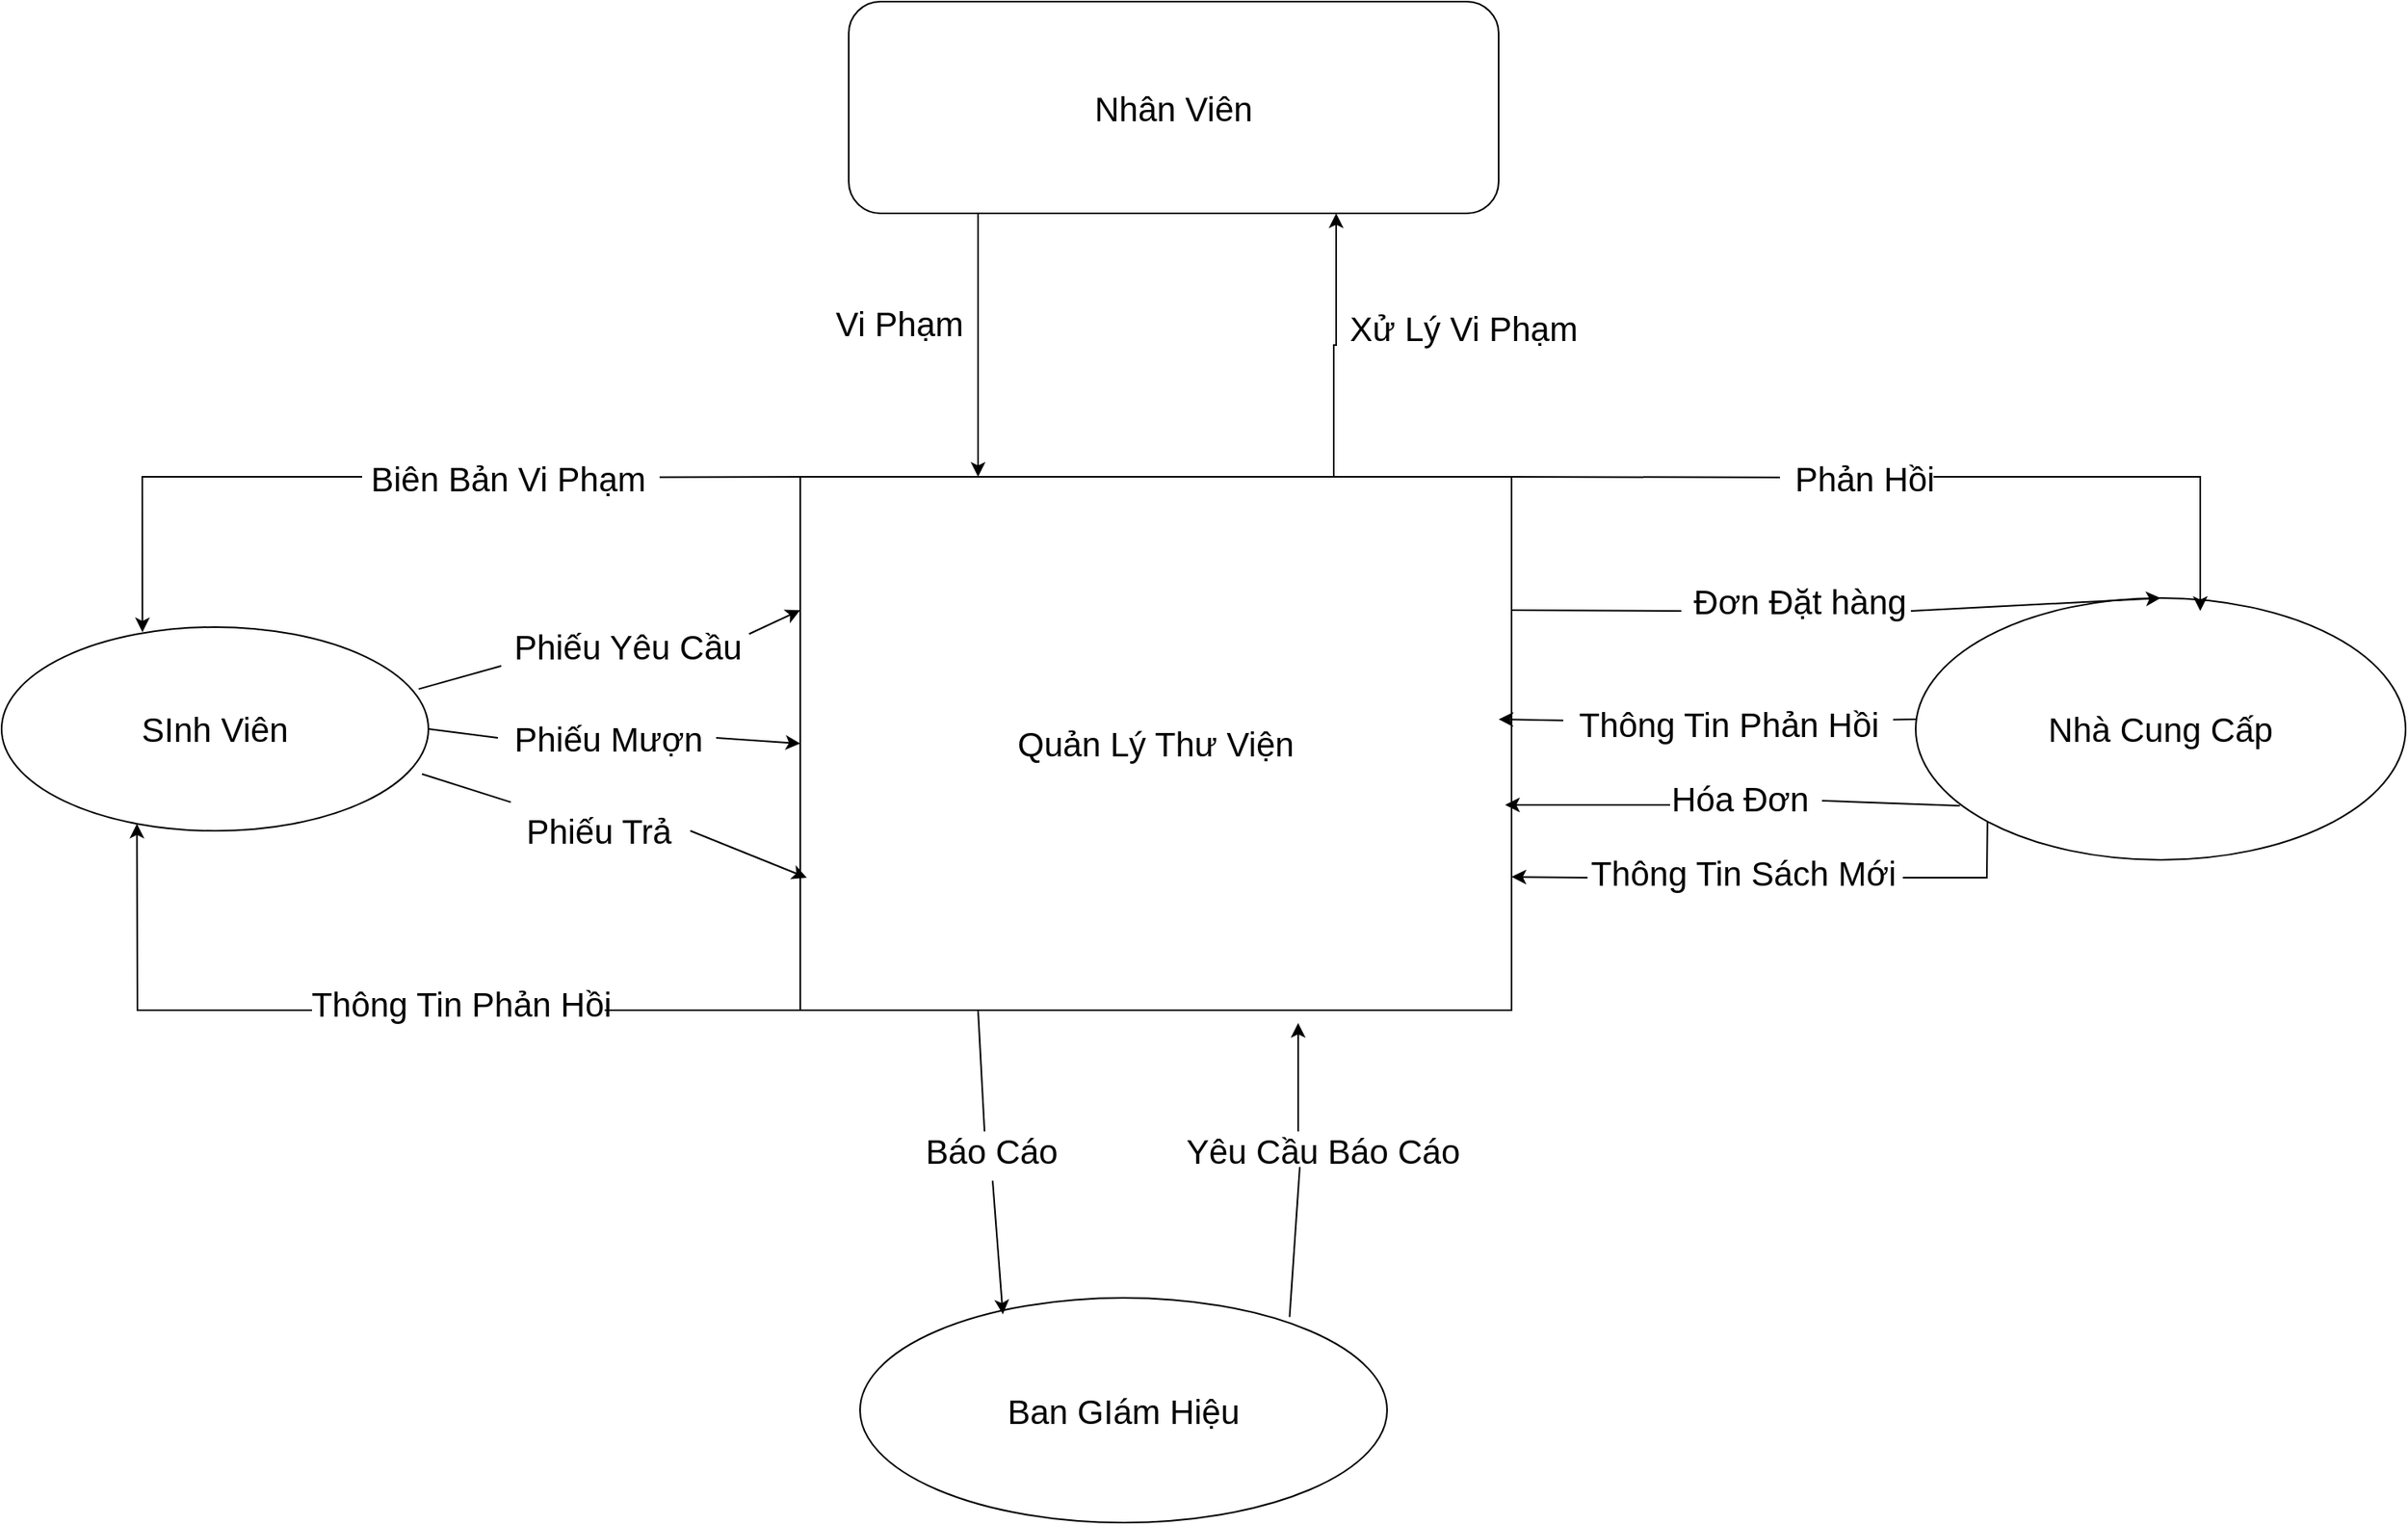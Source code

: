 <mxfile version="20.8.21" type="github">
  <diagram name="Trang-1" id="iTkCjZ6pby2LIXMSkNtQ">
    <mxGraphModel dx="2100" dy="1082" grid="0" gridSize="10" guides="1" tooltips="1" connect="1" arrows="1" fold="1" page="1" pageScale="1" pageWidth="827" pageHeight="1169" math="0" shadow="0">
      <root>
        <mxCell id="0" />
        <mxCell id="1" parent="0" />
        <mxCell id="XZiMIYnPhVow6Gjofia4-8" style="edgeStyle=orthogonalEdgeStyle;rounded=0;orthogonalLoop=1;jettySize=auto;html=1;exitX=0.75;exitY=0;exitDx=0;exitDy=0;entryX=0.75;entryY=1;entryDx=0;entryDy=0;fontSize=21;" edge="1" parent="1" source="XZiMIYnPhVow6Gjofia4-1" target="XZiMIYnPhVow6Gjofia4-2">
          <mxGeometry relative="1" as="geometry" />
        </mxCell>
        <mxCell id="XZiMIYnPhVow6Gjofia4-1" value="Quản Lý Thư Viện" style="rounded=0;whiteSpace=wrap;html=1;fontSize=21;" vertex="1" parent="1">
          <mxGeometry x="589" y="381" width="440" height="330" as="geometry" />
        </mxCell>
        <mxCell id="XZiMIYnPhVow6Gjofia4-6" style="edgeStyle=orthogonalEdgeStyle;rounded=0;orthogonalLoop=1;jettySize=auto;html=1;fontSize=21;entryX=0.25;entryY=0;entryDx=0;entryDy=0;" edge="1" parent="1" target="XZiMIYnPhVow6Gjofia4-1">
          <mxGeometry relative="1" as="geometry">
            <mxPoint x="699" y="227" as="sourcePoint" />
            <Array as="points">
              <mxPoint x="699" y="211" />
              <mxPoint x="699" y="211" />
            </Array>
          </mxGeometry>
        </mxCell>
        <mxCell id="XZiMIYnPhVow6Gjofia4-2" value="Nhân Viên" style="rounded=1;whiteSpace=wrap;html=1;fontSize=21;" vertex="1" parent="1">
          <mxGeometry x="619" y="87" width="402" height="131" as="geometry" />
        </mxCell>
        <mxCell id="XZiMIYnPhVow6Gjofia4-9" value="SInh Viên" style="ellipse;whiteSpace=wrap;html=1;fontSize=21;" vertex="1" parent="1">
          <mxGeometry x="95" y="474" width="264" height="126" as="geometry" />
        </mxCell>
        <mxCell id="XZiMIYnPhVow6Gjofia4-10" value="Nhà Cung Cấp" style="ellipse;whiteSpace=wrap;html=1;fontSize=21;" vertex="1" parent="1">
          <mxGeometry x="1279" y="456" width="303" height="162" as="geometry" />
        </mxCell>
        <mxCell id="XZiMIYnPhVow6Gjofia4-11" value="Ban GIám Hiệu" style="ellipse;whiteSpace=wrap;html=1;fontSize=21;" vertex="1" parent="1">
          <mxGeometry x="626" y="889" width="326" height="139" as="geometry" />
        </mxCell>
        <mxCell id="XZiMIYnPhVow6Gjofia4-14" value="" style="endArrow=classic;html=1;rounded=0;fontSize=21;entryX=0;entryY=0.5;entryDx=0;entryDy=0;exitX=1;exitY=0.5;exitDx=0;exitDy=0;startArrow=none;" edge="1" parent="1" source="XZiMIYnPhVow6Gjofia4-51" target="XZiMIYnPhVow6Gjofia4-1">
          <mxGeometry width="50" height="50" relative="1" as="geometry">
            <mxPoint x="667" y="628" as="sourcePoint" />
            <mxPoint x="717" y="578" as="targetPoint" />
          </mxGeometry>
        </mxCell>
        <mxCell id="XZiMIYnPhVow6Gjofia4-15" value="" style="endArrow=classic;html=1;rounded=0;fontSize=21;exitX=0.977;exitY=0.304;exitDx=0;exitDy=0;exitPerimeter=0;entryX=0;entryY=0.25;entryDx=0;entryDy=0;startArrow=none;" edge="1" parent="1" source="XZiMIYnPhVow6Gjofia4-48" target="XZiMIYnPhVow6Gjofia4-1">
          <mxGeometry width="50" height="50" relative="1" as="geometry">
            <mxPoint x="667" y="628" as="sourcePoint" />
            <mxPoint x="717" y="578" as="targetPoint" />
          </mxGeometry>
        </mxCell>
        <mxCell id="XZiMIYnPhVow6Gjofia4-16" value="" style="endArrow=classic;html=1;rounded=0;fontSize=21;startArrow=none;" edge="1" parent="1">
          <mxGeometry width="50" height="50" relative="1" as="geometry">
            <mxPoint x="521" y="600" as="sourcePoint" />
            <mxPoint x="593" y="629" as="targetPoint" />
          </mxGeometry>
        </mxCell>
        <mxCell id="XZiMIYnPhVow6Gjofia4-17" value="" style="endArrow=classic;html=1;rounded=0;fontSize=21;entryX=0.5;entryY=0;entryDx=0;entryDy=0;startArrow=none;" edge="1" parent="1" target="XZiMIYnPhVow6Gjofia4-10">
          <mxGeometry width="50" height="50" relative="1" as="geometry">
            <mxPoint x="1276" y="464" as="sourcePoint" />
            <mxPoint x="717" y="578" as="targetPoint" />
          </mxGeometry>
        </mxCell>
        <mxCell id="XZiMIYnPhVow6Gjofia4-18" value="" style="endArrow=classic;html=1;rounded=0;fontSize=21;exitX=0.51;exitY=1.011;exitDx=0;exitDy=0;entryX=0.271;entryY=0.073;entryDx=0;entryDy=0;entryPerimeter=0;startArrow=none;exitPerimeter=0;" edge="1" parent="1" source="XZiMIYnPhVow6Gjofia4-41" target="XZiMIYnPhVow6Gjofia4-11">
          <mxGeometry width="50" height="50" relative="1" as="geometry">
            <mxPoint x="667" y="628" as="sourcePoint" />
            <mxPoint x="591" y="848" as="targetPoint" />
          </mxGeometry>
        </mxCell>
        <mxCell id="XZiMIYnPhVow6Gjofia4-19" value="" style="endArrow=classic;html=1;rounded=0;fontSize=21;entryX=0.7;entryY=1.024;entryDx=0;entryDy=0;startArrow=none;entryPerimeter=0;" edge="1" parent="1" target="XZiMIYnPhVow6Gjofia4-1">
          <mxGeometry width="50" height="50" relative="1" as="geometry">
            <mxPoint x="897" y="786" as="sourcePoint" />
            <mxPoint x="717" y="578" as="targetPoint" />
          </mxGeometry>
        </mxCell>
        <mxCell id="XZiMIYnPhVow6Gjofia4-20" value="" style="endArrow=classic;html=1;rounded=0;fontSize=21;startArrow=none;" edge="1" parent="1" source="XZiMIYnPhVow6Gjofia4-35">
          <mxGeometry width="50" height="50" relative="1" as="geometry">
            <mxPoint x="1279" y="531" as="sourcePoint" />
            <mxPoint x="1021" y="531" as="targetPoint" />
          </mxGeometry>
        </mxCell>
        <mxCell id="XZiMIYnPhVow6Gjofia4-21" value="" style="endArrow=classic;html=1;rounded=0;fontSize=21;startArrow=none;" edge="1" parent="1">
          <mxGeometry width="50" height="50" relative="1" as="geometry">
            <mxPoint x="1127" y="584" as="sourcePoint" />
            <mxPoint x="1025" y="584" as="targetPoint" />
            <Array as="points" />
          </mxGeometry>
        </mxCell>
        <mxCell id="XZiMIYnPhVow6Gjofia4-22" value="" style="endArrow=classic;html=1;rounded=0;fontSize=21;entryX=1;entryY=0.75;entryDx=0;entryDy=0;startArrow=none;" edge="1" parent="1" target="XZiMIYnPhVow6Gjofia4-1">
          <mxGeometry width="50" height="50" relative="1" as="geometry">
            <mxPoint x="1076" y="629" as="sourcePoint" />
            <mxPoint x="717" y="578" as="targetPoint" />
            <Array as="points" />
          </mxGeometry>
        </mxCell>
        <mxCell id="XZiMIYnPhVow6Gjofia4-24" value="" style="endArrow=classic;html=1;rounded=0;fontSize=21;startArrow=none;" edge="1" parent="1">
          <mxGeometry width="50" height="50" relative="1" as="geometry">
            <mxPoint x="1290" y="381" as="sourcePoint" />
            <mxPoint x="1455" y="464" as="targetPoint" />
            <Array as="points">
              <mxPoint x="1455" y="381" />
            </Array>
          </mxGeometry>
        </mxCell>
        <mxCell id="XZiMIYnPhVow6Gjofia4-25" value="" style="endArrow=classic;html=1;rounded=0;fontSize=21;entryX=0.33;entryY=0.025;entryDx=0;entryDy=0;entryPerimeter=0;startArrow=none;" edge="1" parent="1" target="XZiMIYnPhVow6Gjofia4-9">
          <mxGeometry width="50" height="50" relative="1" as="geometry">
            <mxPoint x="318" y="381" as="sourcePoint" />
            <mxPoint x="231" y="373" as="targetPoint" />
            <Array as="points">
              <mxPoint x="182" y="381" />
            </Array>
          </mxGeometry>
        </mxCell>
        <mxCell id="XZiMIYnPhVow6Gjofia4-26" value="" style="endArrow=classic;html=1;rounded=0;fontSize=21;entryX=0.317;entryY=0.965;entryDx=0;entryDy=0;entryPerimeter=0;startArrow=none;" edge="1" parent="1" target="XZiMIYnPhVow6Gjofia4-9">
          <mxGeometry width="50" height="50" relative="1" as="geometry">
            <mxPoint x="287" y="711" as="sourcePoint" />
            <mxPoint x="108" y="701" as="targetPoint" />
            <Array as="points">
              <mxPoint x="179" y="711" />
            </Array>
          </mxGeometry>
        </mxCell>
        <mxCell id="XZiMIYnPhVow6Gjofia4-27" value="Xử Lý Vi Phạm" style="text;html=1;align=center;verticalAlign=middle;resizable=0;points=[];autosize=1;strokeColor=none;fillColor=none;fontSize=21;" vertex="1" parent="1">
          <mxGeometry x="919" y="270" width="159" height="37" as="geometry" />
        </mxCell>
        <mxCell id="XZiMIYnPhVow6Gjofia4-29" value="Vi Phạm" style="text;html=1;align=center;verticalAlign=middle;resizable=0;points=[];autosize=1;strokeColor=none;fillColor=none;fontSize=21;" vertex="1" parent="1">
          <mxGeometry x="601" y="267" width="97" height="37" as="geometry" />
        </mxCell>
        <mxCell id="XZiMIYnPhVow6Gjofia4-34" value="" style="endArrow=none;html=1;rounded=0;fontSize=21;exitX=0.09;exitY=0.793;exitDx=0;exitDy=0;exitPerimeter=0;" edge="1" parent="1" source="XZiMIYnPhVow6Gjofia4-10" target="XZiMIYnPhVow6Gjofia4-33">
          <mxGeometry width="50" height="50" relative="1" as="geometry">
            <mxPoint x="1306" y="584" as="sourcePoint" />
            <mxPoint x="1025" y="584" as="targetPoint" />
            <Array as="points" />
          </mxGeometry>
        </mxCell>
        <mxCell id="XZiMIYnPhVow6Gjofia4-33" value="Hóa Đơn" style="text;html=1;align=center;verticalAlign=middle;resizable=0;points=[];autosize=1;strokeColor=none;fillColor=none;fontSize=21;" vertex="1" parent="1">
          <mxGeometry x="1118" y="561" width="103" height="37" as="geometry" />
        </mxCell>
        <mxCell id="XZiMIYnPhVow6Gjofia4-36" value="" style="endArrow=none;html=1;rounded=0;fontSize=21;" edge="1" parent="1" target="XZiMIYnPhVow6Gjofia4-35">
          <mxGeometry width="50" height="50" relative="1" as="geometry">
            <mxPoint x="1279" y="531" as="sourcePoint" />
            <mxPoint x="1021" y="531" as="targetPoint" />
          </mxGeometry>
        </mxCell>
        <mxCell id="XZiMIYnPhVow6Gjofia4-35" value="Thông Tin Phản Hồi" style="text;html=1;align=center;verticalAlign=middle;resizable=0;points=[];autosize=1;strokeColor=none;fillColor=none;fontSize=21;" vertex="1" parent="1">
          <mxGeometry x="1061" y="515" width="204" height="37" as="geometry" />
        </mxCell>
        <mxCell id="XZiMIYnPhVow6Gjofia4-37" value="" style="endArrow=none;html=1;rounded=0;fontSize=21;exitX=0;exitY=1;exitDx=0;exitDy=0;" edge="1" parent="1" source="XZiMIYnPhVow6Gjofia4-10">
          <mxGeometry width="50" height="50" relative="1" as="geometry">
            <mxPoint x="1323" y="594" as="sourcePoint" />
            <mxPoint x="1271" y="629" as="targetPoint" />
            <Array as="points">
              <mxPoint x="1323" y="629" />
            </Array>
          </mxGeometry>
        </mxCell>
        <mxCell id="XZiMIYnPhVow6Gjofia4-32" value="Thông Tin Sách Mới" style="text;html=1;align=center;verticalAlign=middle;resizable=0;points=[];autosize=1;strokeColor=none;fillColor=none;fontSize=21;" vertex="1" parent="1">
          <mxGeometry x="1068" y="607" width="207" height="37" as="geometry" />
        </mxCell>
        <mxCell id="XZiMIYnPhVow6Gjofia4-38" value="" style="endArrow=none;html=1;rounded=0;fontSize=21;exitX=1;exitY=0;exitDx=0;exitDy=0;" edge="1" parent="1" source="XZiMIYnPhVow6Gjofia4-1" target="XZiMIYnPhVow6Gjofia4-31">
          <mxGeometry width="50" height="50" relative="1" as="geometry">
            <mxPoint x="1029" y="381" as="sourcePoint" />
            <mxPoint x="1455" y="464" as="targetPoint" />
            <Array as="points" />
          </mxGeometry>
        </mxCell>
        <mxCell id="XZiMIYnPhVow6Gjofia4-31" value="Phản Hồi" style="text;html=1;align=center;verticalAlign=middle;resizable=0;points=[];autosize=1;strokeColor=none;fillColor=none;fontSize=21;" vertex="1" parent="1">
          <mxGeometry x="1195" y="363" width="104" height="37" as="geometry" />
        </mxCell>
        <mxCell id="XZiMIYnPhVow6Gjofia4-40" value="" style="endArrow=none;html=1;rounded=0;fontSize=21;exitX=1;exitY=0.25;exitDx=0;exitDy=0;" edge="1" parent="1" source="XZiMIYnPhVow6Gjofia4-1">
          <mxGeometry width="50" height="50" relative="1" as="geometry">
            <mxPoint x="1029" y="464" as="sourcePoint" />
            <mxPoint x="1134" y="464" as="targetPoint" />
          </mxGeometry>
        </mxCell>
        <mxCell id="XZiMIYnPhVow6Gjofia4-39" value="Đơn Đặt hàng" style="text;html=1;align=center;verticalAlign=middle;resizable=0;points=[];autosize=1;strokeColor=none;fillColor=none;fontSize=21;" vertex="1" parent="1">
          <mxGeometry x="1132" y="439" width="150" height="37" as="geometry" />
        </mxCell>
        <mxCell id="XZiMIYnPhVow6Gjofia4-42" value="" style="endArrow=none;html=1;rounded=0;fontSize=21;exitX=0.25;exitY=1;exitDx=0;exitDy=0;" edge="1" parent="1" source="XZiMIYnPhVow6Gjofia4-1">
          <mxGeometry width="50" height="50" relative="1" as="geometry">
            <mxPoint x="699" y="711" as="sourcePoint" />
            <mxPoint x="703" y="786" as="targetPoint" />
          </mxGeometry>
        </mxCell>
        <mxCell id="XZiMIYnPhVow6Gjofia4-41" value="Báo Cáo" style="text;html=1;align=center;verticalAlign=middle;resizable=0;points=[];autosize=1;strokeColor=none;fillColor=none;fontSize=21;" vertex="1" parent="1">
          <mxGeometry x="657" y="779" width="100" height="37" as="geometry" />
        </mxCell>
        <mxCell id="XZiMIYnPhVow6Gjofia4-44" value="" style="endArrow=none;html=1;rounded=0;fontSize=21;exitX=0.815;exitY=0.085;exitDx=0;exitDy=0;exitPerimeter=0;" edge="1" parent="1" source="XZiMIYnPhVow6Gjofia4-11">
          <mxGeometry width="50" height="50" relative="1" as="geometry">
            <mxPoint x="863" y="892" as="sourcePoint" />
            <mxPoint x="898" y="808" as="targetPoint" />
            <Array as="points" />
          </mxGeometry>
        </mxCell>
        <mxCell id="XZiMIYnPhVow6Gjofia4-43" value="Yêu Cầu Báo Cáo" style="text;html=1;align=center;verticalAlign=middle;resizable=0;points=[];autosize=1;strokeColor=none;fillColor=none;fontSize=21;" vertex="1" parent="1">
          <mxGeometry x="818" y="779" width="187" height="37" as="geometry" />
        </mxCell>
        <mxCell id="XZiMIYnPhVow6Gjofia4-45" value="" style="endArrow=none;html=1;rounded=0;fontSize=21;exitX=0;exitY=0;exitDx=0;exitDy=0;" edge="1" parent="1" source="XZiMIYnPhVow6Gjofia4-1" target="XZiMIYnPhVow6Gjofia4-30">
          <mxGeometry width="50" height="50" relative="1" as="geometry">
            <mxPoint x="589" y="381" as="sourcePoint" />
            <mxPoint x="228" y="477" as="targetPoint" />
            <Array as="points" />
          </mxGeometry>
        </mxCell>
        <mxCell id="XZiMIYnPhVow6Gjofia4-30" value="Biên Bản Vi Phạm" style="text;html=1;align=center;verticalAlign=middle;resizable=0;points=[];autosize=1;strokeColor=none;fillColor=none;fontSize=21;" vertex="1" parent="1">
          <mxGeometry x="314" y="363" width="188" height="37" as="geometry" />
        </mxCell>
        <mxCell id="XZiMIYnPhVow6Gjofia4-47" value="" style="endArrow=none;html=1;rounded=0;fontSize=21;exitX=0;exitY=1;exitDx=0;exitDy=0;" edge="1" parent="1" source="XZiMIYnPhVow6Gjofia4-1">
          <mxGeometry width="50" height="50" relative="1" as="geometry">
            <mxPoint x="589" y="711" as="sourcePoint" />
            <mxPoint x="492" y="711" as="targetPoint" />
            <Array as="points">
              <mxPoint x="468" y="711" />
            </Array>
          </mxGeometry>
        </mxCell>
        <mxCell id="XZiMIYnPhVow6Gjofia4-46" value="Thông Tin Phản Hồi" style="text;html=1;align=center;verticalAlign=middle;resizable=0;points=[];autosize=1;strokeColor=none;fillColor=none;fontSize=21;" vertex="1" parent="1">
          <mxGeometry x="277" y="688" width="204" height="37" as="geometry" />
        </mxCell>
        <mxCell id="XZiMIYnPhVow6Gjofia4-49" value="" style="endArrow=none;html=1;rounded=0;fontSize=21;exitX=0.977;exitY=0.304;exitDx=0;exitDy=0;exitPerimeter=0;entryX=0.013;entryY=0.838;entryDx=0;entryDy=0;entryPerimeter=0;" edge="1" parent="1" source="XZiMIYnPhVow6Gjofia4-9" target="XZiMIYnPhVow6Gjofia4-48">
          <mxGeometry width="50" height="50" relative="1" as="geometry">
            <mxPoint x="399" y="512" as="sourcePoint" />
            <mxPoint x="589" y="464" as="targetPoint" />
          </mxGeometry>
        </mxCell>
        <mxCell id="XZiMIYnPhVow6Gjofia4-48" value="Phiếu Yêu Cầu" style="text;html=1;align=center;verticalAlign=middle;resizable=0;points=[];autosize=1;strokeColor=none;fillColor=none;fontSize=21;" vertex="1" parent="1">
          <mxGeometry x="402" y="467" width="159" height="37" as="geometry" />
        </mxCell>
        <mxCell id="XZiMIYnPhVow6Gjofia4-52" value="" style="endArrow=none;html=1;rounded=0;fontSize=21;entryX=0;entryY=0.5;entryDx=0;entryDy=0;exitX=1;exitY=0.5;exitDx=0;exitDy=0;" edge="1" parent="1" source="XZiMIYnPhVow6Gjofia4-9" target="XZiMIYnPhVow6Gjofia4-51">
          <mxGeometry width="50" height="50" relative="1" as="geometry">
            <mxPoint x="359" y="537" as="sourcePoint" />
            <mxPoint x="589" y="546" as="targetPoint" />
          </mxGeometry>
        </mxCell>
        <mxCell id="XZiMIYnPhVow6Gjofia4-51" value="Phiếu Mượn" style="text;html=1;align=center;verticalAlign=middle;resizable=0;points=[];autosize=1;strokeColor=none;fillColor=none;fontSize=21;" vertex="1" parent="1">
          <mxGeometry x="402" y="524" width="135" height="37" as="geometry" />
        </mxCell>
        <mxCell id="XZiMIYnPhVow6Gjofia4-55" value="" style="endArrow=none;html=1;rounded=0;fontSize=21;exitX=0.985;exitY=0.721;exitDx=0;exitDy=0;exitPerimeter=0;" edge="1" parent="1" source="XZiMIYnPhVow6Gjofia4-9" target="XZiMIYnPhVow6Gjofia4-54">
          <mxGeometry width="50" height="50" relative="1" as="geometry">
            <mxPoint x="355" y="565" as="sourcePoint" />
            <mxPoint x="593" y="629" as="targetPoint" />
          </mxGeometry>
        </mxCell>
        <mxCell id="XZiMIYnPhVow6Gjofia4-54" value="Phiếu Trả" style="text;html=1;align=center;verticalAlign=middle;resizable=0;points=[];autosize=1;strokeColor=none;fillColor=none;fontSize=21;" vertex="1" parent="1">
          <mxGeometry x="410" y="581" width="108" height="37" as="geometry" />
        </mxCell>
      </root>
    </mxGraphModel>
  </diagram>
</mxfile>
